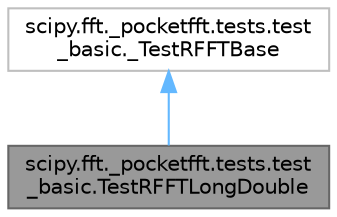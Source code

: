 digraph "scipy.fft._pocketfft.tests.test_basic.TestRFFTLongDouble"
{
 // LATEX_PDF_SIZE
  bgcolor="transparent";
  edge [fontname=Helvetica,fontsize=10,labelfontname=Helvetica,labelfontsize=10];
  node [fontname=Helvetica,fontsize=10,shape=box,height=0.2,width=0.4];
  Node1 [id="Node000001",label="scipy.fft._pocketfft.tests.test\l_basic.TestRFFTLongDouble",height=0.2,width=0.4,color="gray40", fillcolor="grey60", style="filled", fontcolor="black",tooltip=" "];
  Node2 -> Node1 [id="edge1_Node000001_Node000002",dir="back",color="steelblue1",style="solid",tooltip=" "];
  Node2 [id="Node000002",label="scipy.fft._pocketfft.tests.test\l_basic._TestRFFTBase",height=0.2,width=0.4,color="grey75", fillcolor="white", style="filled",URL="$d2/d9f/classscipy_1_1fft_1_1__pocketfft_1_1tests_1_1test__basic_1_1__TestRFFTBase.html",tooltip=" "];
}
